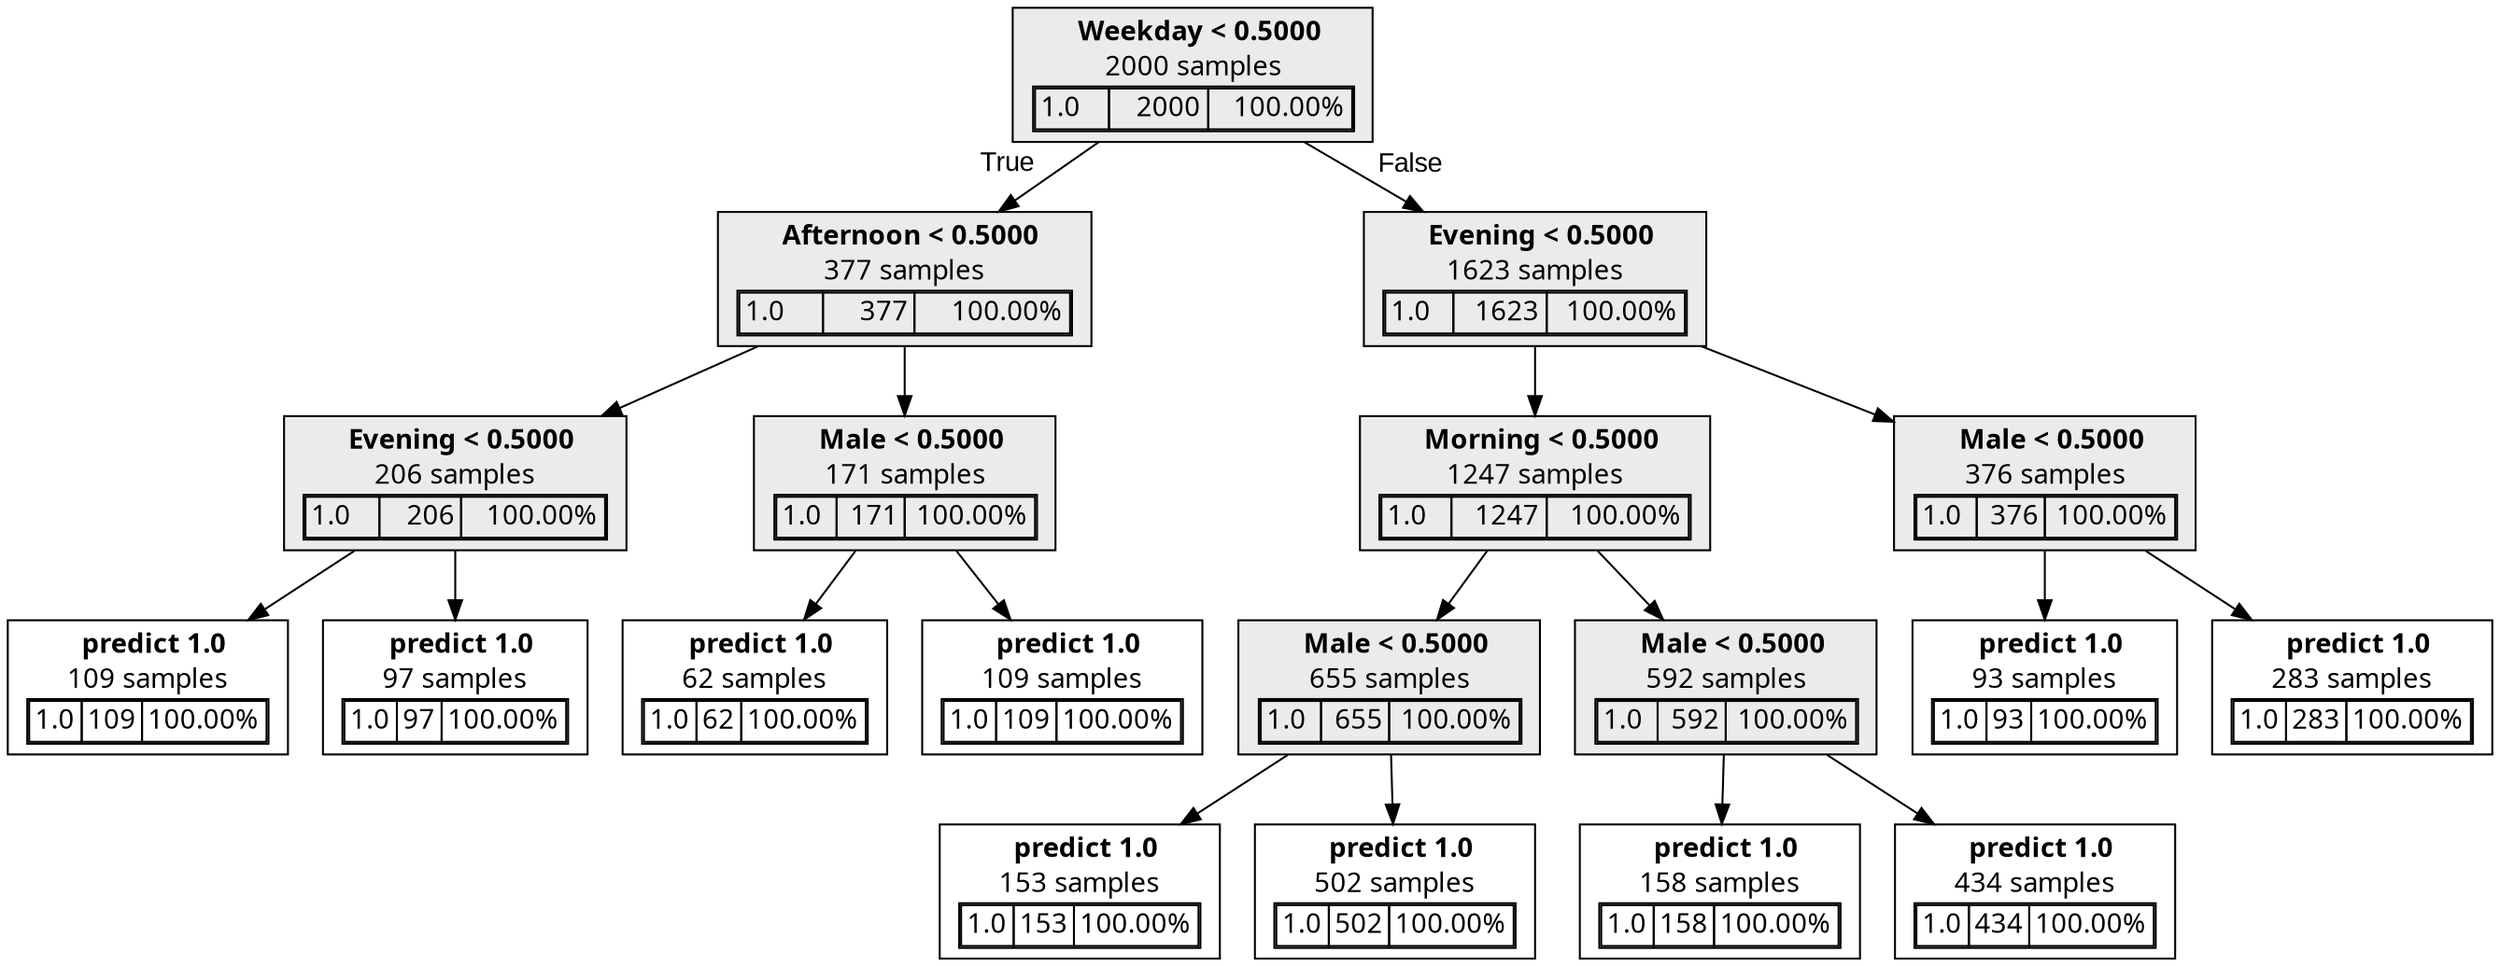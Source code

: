 digraph {
    1 [label=<  <TABLE BORDER="0" CELLPADDING="0">
      <TR>
    <TD>
      <B>Weekday &lt; 0.5000</B>
    </TD>
  </TR>

    <TR>
      <TD>2000 samples</TD>
    </TR>
    <TR>
  <TD>
    <TABLE CELLSPACING="0">
      
        <TR class="highlighted">
    <TD ALIGN="LEFT">1.0</TD>
    <TD ALIGN="RIGHT">2000</TD>
    <TD ALIGN="RIGHT">100.00%</TD>
  </TR>

    </TABLE>
  </TD>
</TR>

  </TABLE>
>,fillcolor="#EBEBEB",shape=box,fontname="bold arial",style="filled"];
    1 -> 2 [labeldistance=2.5, labelangle=45, headlabel="True",fontname="arial"];
    1 -> 9 [labeldistance=2.5, labelangle=-45, headlabel="False",fontname="arial"];
    2 [label=<  <TABLE BORDER="0" CELLPADDING="0">
      <TR>
    <TD>
      <B>Afternoon &lt; 0.5000</B>
    </TD>
  </TR>

    <TR>
      <TD>377 samples</TD>
    </TR>
    <TR>
  <TD>
    <TABLE CELLSPACING="0">
      
        <TR class="highlighted">
    <TD ALIGN="LEFT">1.0</TD>
    <TD ALIGN="RIGHT">377</TD>
    <TD ALIGN="RIGHT">100.00%</TD>
  </TR>

    </TABLE>
  </TD>
</TR>

  </TABLE>
>,fillcolor="#EBEBEB",shape=box,fontname="bold arial",style="filled"];
    2 -> 3;
    2 -> 6;
    3 [label=<  <TABLE BORDER="0" CELLPADDING="0">
      <TR>
    <TD>
      <B>Evening &lt; 0.5000</B>
    </TD>
  </TR>

    <TR>
      <TD>206 samples</TD>
    </TR>
    <TR>
  <TD>
    <TABLE CELLSPACING="0">
      
        <TR class="highlighted">
    <TD ALIGN="LEFT">1.0</TD>
    <TD ALIGN="RIGHT">206</TD>
    <TD ALIGN="RIGHT">100.00%</TD>
  </TR>

    </TABLE>
  </TD>
</TR>

  </TABLE>
>,fillcolor="#EBEBEB",shape=box,fontname="bold arial",style="filled"];
    3 -> 4;
    3 -> 5;
    4 [label=<  <TABLE BORDER="0" CELLPADDING="0">
      <TR>
    <TD>
      <B>predict 1.0</B>
    </TD>
  </TR>

    <TR>
      <TD>109 samples</TD>
    </TR>
    <TR>
  <TD>
    <TABLE CELLSPACING="0">
      
        <TR class="highlighted">
    <TD ALIGN="LEFT">1.0</TD>
    <TD ALIGN="RIGHT">109</TD>
    <TD ALIGN="RIGHT">100.00%</TD>
  </TR>

    </TABLE>
  </TD>
</TR>

  </TABLE>
>,fillcolor="#FFFFFFff",shape=box,fontname="bold arial",style="filled",color=black];
    5 [label=<  <TABLE BORDER="0" CELLPADDING="0">
      <TR>
    <TD>
      <B>predict 1.0</B>
    </TD>
  </TR>

    <TR>
      <TD>97 samples</TD>
    </TR>
    <TR>
  <TD>
    <TABLE CELLSPACING="0">
      
        <TR class="highlighted">
    <TD ALIGN="LEFT">1.0</TD>
    <TD ALIGN="RIGHT">97</TD>
    <TD ALIGN="RIGHT">100.00%</TD>
  </TR>

    </TABLE>
  </TD>
</TR>

  </TABLE>
>,fillcolor="#FFFFFFff",shape=box,fontname="bold arial",style="filled",color=black];
    6 [label=<  <TABLE BORDER="0" CELLPADDING="0">
      <TR>
    <TD>
      <B>Male &lt; 0.5000</B>
    </TD>
  </TR>

    <TR>
      <TD>171 samples</TD>
    </TR>
    <TR>
  <TD>
    <TABLE CELLSPACING="0">
      
        <TR class="highlighted">
    <TD ALIGN="LEFT">1.0</TD>
    <TD ALIGN="RIGHT">171</TD>
    <TD ALIGN="RIGHT">100.00%</TD>
  </TR>

    </TABLE>
  </TD>
</TR>

  </TABLE>
>,fillcolor="#EBEBEB",shape=box,fontname="bold arial",style="filled"];
    6 -> 7;
    6 -> 8;
    7 [label=<  <TABLE BORDER="0" CELLPADDING="0">
      <TR>
    <TD>
      <B>predict 1.0</B>
    </TD>
  </TR>

    <TR>
      <TD>62 samples</TD>
    </TR>
    <TR>
  <TD>
    <TABLE CELLSPACING="0">
      
        <TR class="highlighted">
    <TD ALIGN="LEFT">1.0</TD>
    <TD ALIGN="RIGHT">62</TD>
    <TD ALIGN="RIGHT">100.00%</TD>
  </TR>

    </TABLE>
  </TD>
</TR>

  </TABLE>
>,fillcolor="#FFFFFFff",shape=box,fontname="bold arial",style="filled",color=black];
    8 [label=<  <TABLE BORDER="0" CELLPADDING="0">
      <TR>
    <TD>
      <B>predict 1.0</B>
    </TD>
  </TR>

    <TR>
      <TD>109 samples</TD>
    </TR>
    <TR>
  <TD>
    <TABLE CELLSPACING="0">
      
        <TR class="highlighted">
    <TD ALIGN="LEFT">1.0</TD>
    <TD ALIGN="RIGHT">109</TD>
    <TD ALIGN="RIGHT">100.00%</TD>
  </TR>

    </TABLE>
  </TD>
</TR>

  </TABLE>
>,fillcolor="#FFFFFFff",shape=box,fontname="bold arial",style="filled",color=black];
    9 [label=<  <TABLE BORDER="0" CELLPADDING="0">
      <TR>
    <TD>
      <B>Evening &lt; 0.5000</B>
    </TD>
  </TR>

    <TR>
      <TD>1623 samples</TD>
    </TR>
    <TR>
  <TD>
    <TABLE CELLSPACING="0">
      
        <TR class="highlighted">
    <TD ALIGN="LEFT">1.0</TD>
    <TD ALIGN="RIGHT">1623</TD>
    <TD ALIGN="RIGHT">100.00%</TD>
  </TR>

    </TABLE>
  </TD>
</TR>

  </TABLE>
>,fillcolor="#EBEBEB",shape=box,fontname="bold arial",style="filled"];
    9 -> 10;
    9 -> 17;
    10 [label=<  <TABLE BORDER="0" CELLPADDING="0">
      <TR>
    <TD>
      <B>Morning &lt; 0.5000</B>
    </TD>
  </TR>

    <TR>
      <TD>1247 samples</TD>
    </TR>
    <TR>
  <TD>
    <TABLE CELLSPACING="0">
      
        <TR class="highlighted">
    <TD ALIGN="LEFT">1.0</TD>
    <TD ALIGN="RIGHT">1247</TD>
    <TD ALIGN="RIGHT">100.00%</TD>
  </TR>

    </TABLE>
  </TD>
</TR>

  </TABLE>
>,fillcolor="#EBEBEB",shape=box,fontname="bold arial",style="filled"];
    10 -> 11;
    10 -> 14;
    11 [label=<  <TABLE BORDER="0" CELLPADDING="0">
      <TR>
    <TD>
      <B>Male &lt; 0.5000</B>
    </TD>
  </TR>

    <TR>
      <TD>655 samples</TD>
    </TR>
    <TR>
  <TD>
    <TABLE CELLSPACING="0">
      
        <TR class="highlighted">
    <TD ALIGN="LEFT">1.0</TD>
    <TD ALIGN="RIGHT">655</TD>
    <TD ALIGN="RIGHT">100.00%</TD>
  </TR>

    </TABLE>
  </TD>
</TR>

  </TABLE>
>,fillcolor="#EBEBEB",shape=box,fontname="bold arial",style="filled"];
    11 -> 12;
    11 -> 13;
    12 [label=<  <TABLE BORDER="0" CELLPADDING="0">
      <TR>
    <TD>
      <B>predict 1.0</B>
    </TD>
  </TR>

    <TR>
      <TD>153 samples</TD>
    </TR>
    <TR>
  <TD>
    <TABLE CELLSPACING="0">
      
        <TR class="highlighted">
    <TD ALIGN="LEFT">1.0</TD>
    <TD ALIGN="RIGHT">153</TD>
    <TD ALIGN="RIGHT">100.00%</TD>
  </TR>

    </TABLE>
  </TD>
</TR>

  </TABLE>
>,fillcolor="#FFFFFFff",shape=box,fontname="bold arial",style="filled",color=black];
    13 [label=<  <TABLE BORDER="0" CELLPADDING="0">
      <TR>
    <TD>
      <B>predict 1.0</B>
    </TD>
  </TR>

    <TR>
      <TD>502 samples</TD>
    </TR>
    <TR>
  <TD>
    <TABLE CELLSPACING="0">
      
        <TR class="highlighted">
    <TD ALIGN="LEFT">1.0</TD>
    <TD ALIGN="RIGHT">502</TD>
    <TD ALIGN="RIGHT">100.00%</TD>
  </TR>

    </TABLE>
  </TD>
</TR>

  </TABLE>
>,fillcolor="#FFFFFFff",shape=box,fontname="bold arial",style="filled",color=black];
    14 [label=<  <TABLE BORDER="0" CELLPADDING="0">
      <TR>
    <TD>
      <B>Male &lt; 0.5000</B>
    </TD>
  </TR>

    <TR>
      <TD>592 samples</TD>
    </TR>
    <TR>
  <TD>
    <TABLE CELLSPACING="0">
      
        <TR class="highlighted">
    <TD ALIGN="LEFT">1.0</TD>
    <TD ALIGN="RIGHT">592</TD>
    <TD ALIGN="RIGHT">100.00%</TD>
  </TR>

    </TABLE>
  </TD>
</TR>

  </TABLE>
>,fillcolor="#EBEBEB",shape=box,fontname="bold arial",style="filled"];
    14 -> 15;
    14 -> 16;
    15 [label=<  <TABLE BORDER="0" CELLPADDING="0">
      <TR>
    <TD>
      <B>predict 1.0</B>
    </TD>
  </TR>

    <TR>
      <TD>158 samples</TD>
    </TR>
    <TR>
  <TD>
    <TABLE CELLSPACING="0">
      
        <TR class="highlighted">
    <TD ALIGN="LEFT">1.0</TD>
    <TD ALIGN="RIGHT">158</TD>
    <TD ALIGN="RIGHT">100.00%</TD>
  </TR>

    </TABLE>
  </TD>
</TR>

  </TABLE>
>,fillcolor="#FFFFFFff",shape=box,fontname="bold arial",style="filled",color=black];
    16 [label=<  <TABLE BORDER="0" CELLPADDING="0">
      <TR>
    <TD>
      <B>predict 1.0</B>
    </TD>
  </TR>

    <TR>
      <TD>434 samples</TD>
    </TR>
    <TR>
  <TD>
    <TABLE CELLSPACING="0">
      
        <TR class="highlighted">
    <TD ALIGN="LEFT">1.0</TD>
    <TD ALIGN="RIGHT">434</TD>
    <TD ALIGN="RIGHT">100.00%</TD>
  </TR>

    </TABLE>
  </TD>
</TR>

  </TABLE>
>,fillcolor="#FFFFFFff",shape=box,fontname="bold arial",style="filled",color=black];
    17 [label=<  <TABLE BORDER="0" CELLPADDING="0">
      <TR>
    <TD>
      <B>Male &lt; 0.5000</B>
    </TD>
  </TR>

    <TR>
      <TD>376 samples</TD>
    </TR>
    <TR>
  <TD>
    <TABLE CELLSPACING="0">
      
        <TR class="highlighted">
    <TD ALIGN="LEFT">1.0</TD>
    <TD ALIGN="RIGHT">376</TD>
    <TD ALIGN="RIGHT">100.00%</TD>
  </TR>

    </TABLE>
  </TD>
</TR>

  </TABLE>
>,fillcolor="#EBEBEB",shape=box,fontname="bold arial",style="filled"];
    17 -> 18;
    17 -> 19;
    18 [label=<  <TABLE BORDER="0" CELLPADDING="0">
      <TR>
    <TD>
      <B>predict 1.0</B>
    </TD>
  </TR>

    <TR>
      <TD>93 samples</TD>
    </TR>
    <TR>
  <TD>
    <TABLE CELLSPACING="0">
      
        <TR class="highlighted">
    <TD ALIGN="LEFT">1.0</TD>
    <TD ALIGN="RIGHT">93</TD>
    <TD ALIGN="RIGHT">100.00%</TD>
  </TR>

    </TABLE>
  </TD>
</TR>

  </TABLE>
>,fillcolor="#FFFFFFff",shape=box,fontname="bold arial",style="filled",color=black];
    19 [label=<  <TABLE BORDER="0" CELLPADDING="0">
      <TR>
    <TD>
      <B>predict 1.0</B>
    </TD>
  </TR>

    <TR>
      <TD>283 samples</TD>
    </TR>
    <TR>
  <TD>
    <TABLE CELLSPACING="0">
      
        <TR class="highlighted">
    <TD ALIGN="LEFT">1.0</TD>
    <TD ALIGN="RIGHT">283</TD>
    <TD ALIGN="RIGHT">100.00%</TD>
  </TR>

    </TABLE>
  </TD>
</TR>

  </TABLE>
>,fillcolor="#FFFFFFff",shape=box,fontname="bold arial",style="filled",color=black];
}
